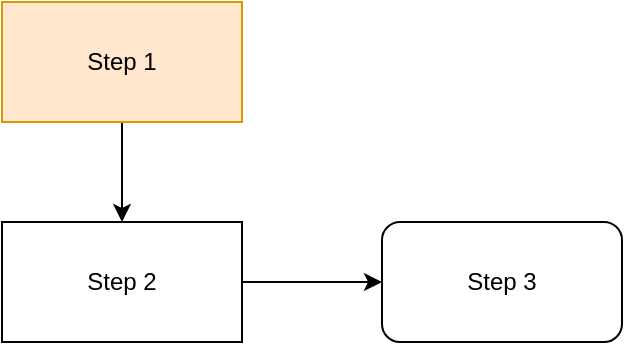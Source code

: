 <mxfile version="21.6.1" type="github">
  <diagram name="第 1 页" id="Vg5fuEZyYZAqKFxMSMec">
    <mxGraphModel dx="1050" dy="669" grid="1" gridSize="10" guides="1" tooltips="1" connect="1" arrows="1" fold="1" page="1" pageScale="1" pageWidth="827" pageHeight="1169" math="0" shadow="0">
      <root>
        <mxCell id="0" />
        <mxCell id="1" parent="0" />
        <mxCell id="SU_DjHasLBAac4wTX9cH-3" style="edgeStyle=orthogonalEdgeStyle;rounded=0;orthogonalLoop=1;jettySize=auto;html=1;entryX=0.5;entryY=0;entryDx=0;entryDy=0;" edge="1" parent="1" source="SU_DjHasLBAac4wTX9cH-1" target="SU_DjHasLBAac4wTX9cH-2">
          <mxGeometry relative="1" as="geometry" />
        </mxCell>
        <mxCell id="SU_DjHasLBAac4wTX9cH-1" value="Step 1" style="rounded=0;whiteSpace=wrap;html=1;fillColor=#ffe6cc;strokeColor=#d79b00;" vertex="1" parent="1">
          <mxGeometry x="90" y="120" width="120" height="60" as="geometry" />
        </mxCell>
        <mxCell id="SU_DjHasLBAac4wTX9cH-5" style="edgeStyle=orthogonalEdgeStyle;rounded=0;orthogonalLoop=1;jettySize=auto;html=1;entryX=0;entryY=0.5;entryDx=0;entryDy=0;" edge="1" parent="1" source="SU_DjHasLBAac4wTX9cH-2" target="SU_DjHasLBAac4wTX9cH-4">
          <mxGeometry relative="1" as="geometry" />
        </mxCell>
        <mxCell id="SU_DjHasLBAac4wTX9cH-2" value="Step 2" style="rounded=0;whiteSpace=wrap;html=1;" vertex="1" parent="1">
          <mxGeometry x="90" y="230" width="120" height="60" as="geometry" />
        </mxCell>
        <mxCell id="SU_DjHasLBAac4wTX9cH-4" value="Step 3" style="rounded=1;whiteSpace=wrap;html=1;" vertex="1" parent="1">
          <mxGeometry x="280" y="230" width="120" height="60" as="geometry" />
        </mxCell>
      </root>
    </mxGraphModel>
  </diagram>
</mxfile>
